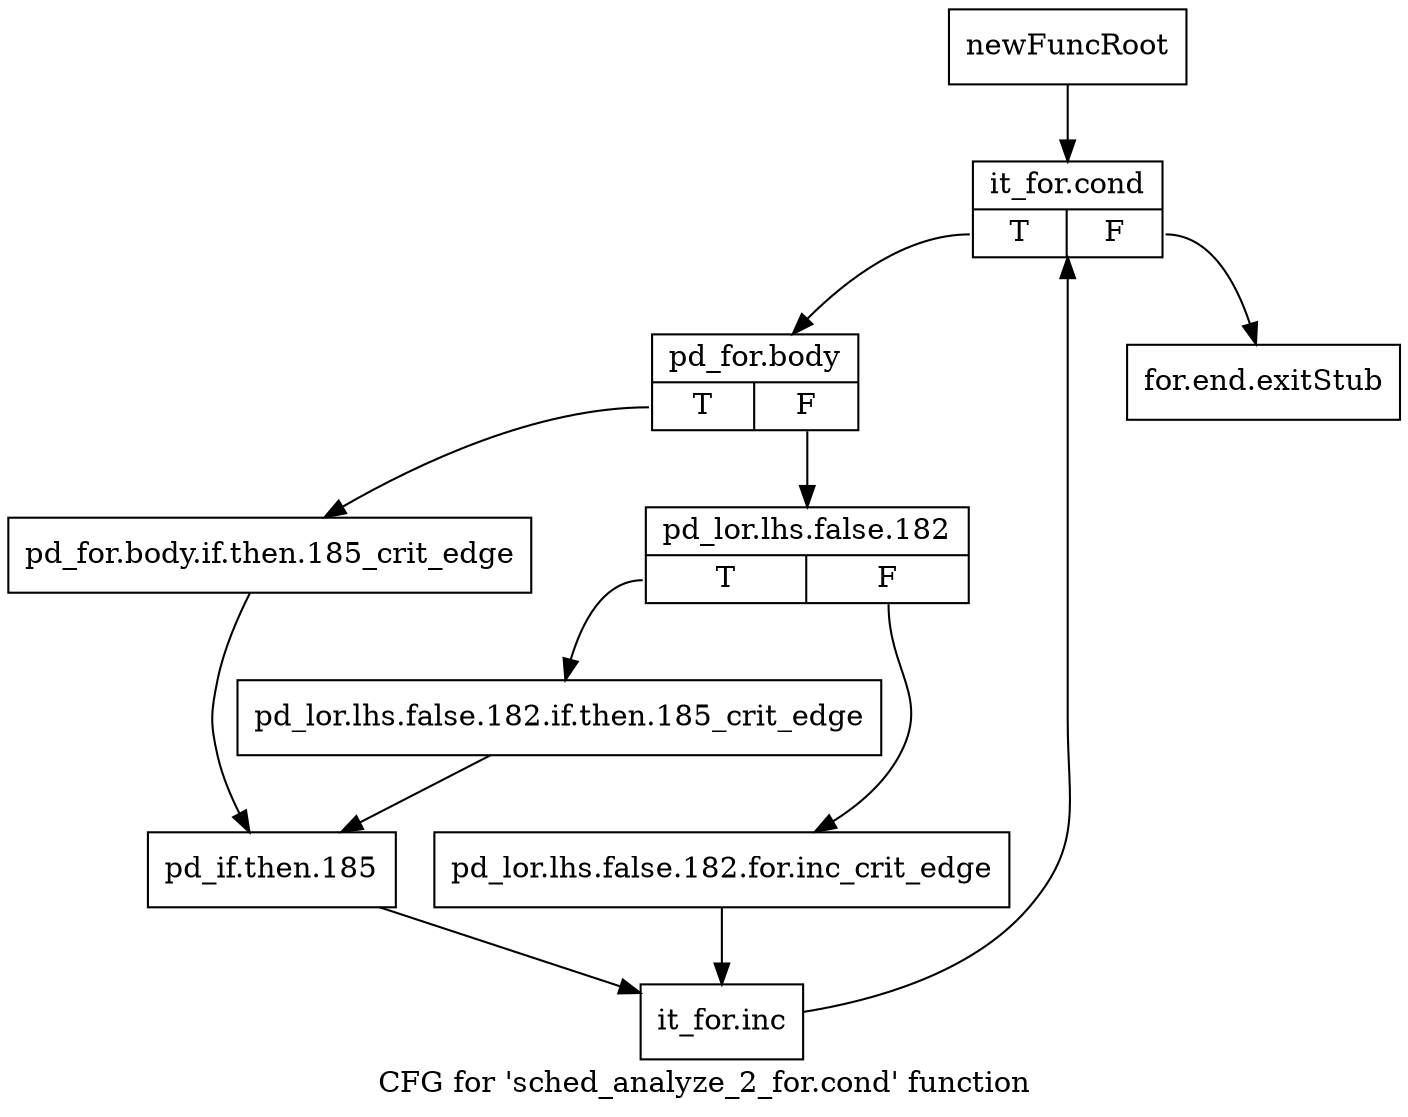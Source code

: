 digraph "CFG for 'sched_analyze_2_for.cond' function" {
	label="CFG for 'sched_analyze_2_for.cond' function";

	Node0xc1923c0 [shape=record,label="{newFuncRoot}"];
	Node0xc1923c0 -> Node0xc192460;
	Node0xc192410 [shape=record,label="{for.end.exitStub}"];
	Node0xc192460 [shape=record,label="{it_for.cond|{<s0>T|<s1>F}}"];
	Node0xc192460:s0 -> Node0xc1924b0;
	Node0xc192460:s1 -> Node0xc192410;
	Node0xc1924b0 [shape=record,label="{pd_for.body|{<s0>T|<s1>F}}"];
	Node0xc1924b0:s0 -> Node0xc1925f0;
	Node0xc1924b0:s1 -> Node0xc192500;
	Node0xc192500 [shape=record,label="{pd_lor.lhs.false.182|{<s0>T|<s1>F}}"];
	Node0xc192500:s0 -> Node0xc1925a0;
	Node0xc192500:s1 -> Node0xc192550;
	Node0xc192550 [shape=record,label="{pd_lor.lhs.false.182.for.inc_crit_edge}"];
	Node0xc192550 -> Node0xc192690;
	Node0xc1925a0 [shape=record,label="{pd_lor.lhs.false.182.if.then.185_crit_edge}"];
	Node0xc1925a0 -> Node0xc192640;
	Node0xc1925f0 [shape=record,label="{pd_for.body.if.then.185_crit_edge}"];
	Node0xc1925f0 -> Node0xc192640;
	Node0xc192640 [shape=record,label="{pd_if.then.185}"];
	Node0xc192640 -> Node0xc192690;
	Node0xc192690 [shape=record,label="{it_for.inc}"];
	Node0xc192690 -> Node0xc192460;
}
